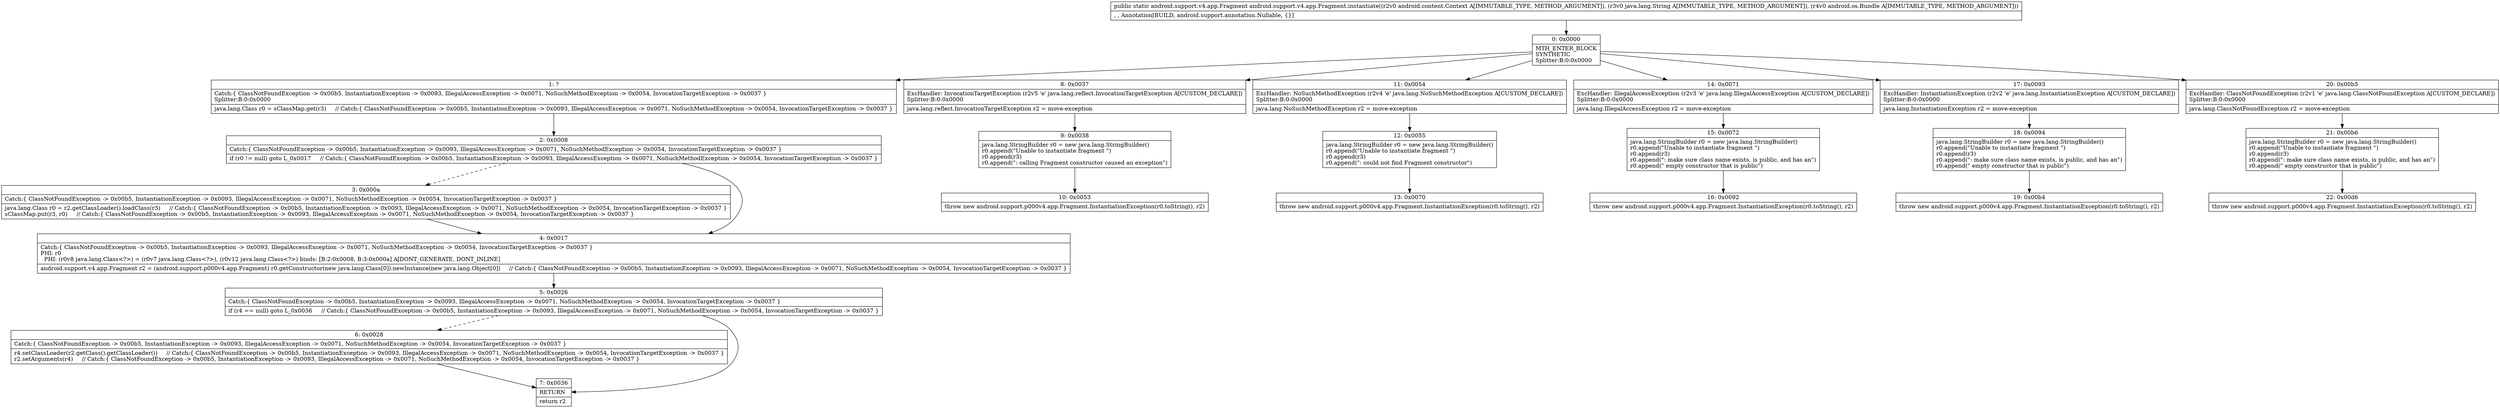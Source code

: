 digraph "CFG forandroid.support.v4.app.Fragment.instantiate(Landroid\/content\/Context;Ljava\/lang\/String;Landroid\/os\/Bundle;)Landroid\/support\/v4\/app\/Fragment;" {
Node_0 [shape=record,label="{0\:\ 0x0000|MTH_ENTER_BLOCK\lSYNTHETIC\lSplitter:B:0:0x0000\l}"];
Node_1 [shape=record,label="{1\:\ ?|Catch:\{ ClassNotFoundException \-\> 0x00b5, InstantiationException \-\> 0x0093, IllegalAccessException \-\> 0x0071, NoSuchMethodException \-\> 0x0054, InvocationTargetException \-\> 0x0037 \}\lSplitter:B:0:0x0000\l|java.lang.Class r0 = sClassMap.get(r3)     \/\/ Catch:\{ ClassNotFoundException \-\> 0x00b5, InstantiationException \-\> 0x0093, IllegalAccessException \-\> 0x0071, NoSuchMethodException \-\> 0x0054, InvocationTargetException \-\> 0x0037 \}\l}"];
Node_2 [shape=record,label="{2\:\ 0x0008|Catch:\{ ClassNotFoundException \-\> 0x00b5, InstantiationException \-\> 0x0093, IllegalAccessException \-\> 0x0071, NoSuchMethodException \-\> 0x0054, InvocationTargetException \-\> 0x0037 \}\l|if (r0 != null) goto L_0x0017     \/\/ Catch:\{ ClassNotFoundException \-\> 0x00b5, InstantiationException \-\> 0x0093, IllegalAccessException \-\> 0x0071, NoSuchMethodException \-\> 0x0054, InvocationTargetException \-\> 0x0037 \}\l}"];
Node_3 [shape=record,label="{3\:\ 0x000a|Catch:\{ ClassNotFoundException \-\> 0x00b5, InstantiationException \-\> 0x0093, IllegalAccessException \-\> 0x0071, NoSuchMethodException \-\> 0x0054, InvocationTargetException \-\> 0x0037 \}\l|java.lang.Class r0 = r2.getClassLoader().loadClass(r3)     \/\/ Catch:\{ ClassNotFoundException \-\> 0x00b5, InstantiationException \-\> 0x0093, IllegalAccessException \-\> 0x0071, NoSuchMethodException \-\> 0x0054, InvocationTargetException \-\> 0x0037 \}\lsClassMap.put(r3, r0)     \/\/ Catch:\{ ClassNotFoundException \-\> 0x00b5, InstantiationException \-\> 0x0093, IllegalAccessException \-\> 0x0071, NoSuchMethodException \-\> 0x0054, InvocationTargetException \-\> 0x0037 \}\l}"];
Node_4 [shape=record,label="{4\:\ 0x0017|Catch:\{ ClassNotFoundException \-\> 0x00b5, InstantiationException \-\> 0x0093, IllegalAccessException \-\> 0x0071, NoSuchMethodException \-\> 0x0054, InvocationTargetException \-\> 0x0037 \}\lPHI: r0 \l  PHI: (r0v8 java.lang.Class\<?\>) = (r0v7 java.lang.Class\<?\>), (r0v12 java.lang.Class\<?\>) binds: [B:2:0x0008, B:3:0x000a] A[DONT_GENERATE, DONT_INLINE]\l|android.support.v4.app.Fragment r2 = (android.support.p000v4.app.Fragment) r0.getConstructor(new java.lang.Class[0]).newInstance(new java.lang.Object[0])     \/\/ Catch:\{ ClassNotFoundException \-\> 0x00b5, InstantiationException \-\> 0x0093, IllegalAccessException \-\> 0x0071, NoSuchMethodException \-\> 0x0054, InvocationTargetException \-\> 0x0037 \}\l}"];
Node_5 [shape=record,label="{5\:\ 0x0026|Catch:\{ ClassNotFoundException \-\> 0x00b5, InstantiationException \-\> 0x0093, IllegalAccessException \-\> 0x0071, NoSuchMethodException \-\> 0x0054, InvocationTargetException \-\> 0x0037 \}\l|if (r4 == null) goto L_0x0036     \/\/ Catch:\{ ClassNotFoundException \-\> 0x00b5, InstantiationException \-\> 0x0093, IllegalAccessException \-\> 0x0071, NoSuchMethodException \-\> 0x0054, InvocationTargetException \-\> 0x0037 \}\l}"];
Node_6 [shape=record,label="{6\:\ 0x0028|Catch:\{ ClassNotFoundException \-\> 0x00b5, InstantiationException \-\> 0x0093, IllegalAccessException \-\> 0x0071, NoSuchMethodException \-\> 0x0054, InvocationTargetException \-\> 0x0037 \}\l|r4.setClassLoader(r2.getClass().getClassLoader())     \/\/ Catch:\{ ClassNotFoundException \-\> 0x00b5, InstantiationException \-\> 0x0093, IllegalAccessException \-\> 0x0071, NoSuchMethodException \-\> 0x0054, InvocationTargetException \-\> 0x0037 \}\lr2.setArguments(r4)     \/\/ Catch:\{ ClassNotFoundException \-\> 0x00b5, InstantiationException \-\> 0x0093, IllegalAccessException \-\> 0x0071, NoSuchMethodException \-\> 0x0054, InvocationTargetException \-\> 0x0037 \}\l}"];
Node_7 [shape=record,label="{7\:\ 0x0036|RETURN\l|return r2\l}"];
Node_8 [shape=record,label="{8\:\ 0x0037|ExcHandler: InvocationTargetException (r2v5 'e' java.lang.reflect.InvocationTargetException A[CUSTOM_DECLARE])\lSplitter:B:0:0x0000\l|java.lang.reflect.InvocationTargetException r2 = move\-exception\l}"];
Node_9 [shape=record,label="{9\:\ 0x0038|java.lang.StringBuilder r0 = new java.lang.StringBuilder()\lr0.append(\"Unable to instantiate fragment \")\lr0.append(r3)\lr0.append(\": calling Fragment constructor caused an exception\")\l}"];
Node_10 [shape=record,label="{10\:\ 0x0053|throw new android.support.p000v4.app.Fragment.InstantiationException(r0.toString(), r2)\l}"];
Node_11 [shape=record,label="{11\:\ 0x0054|ExcHandler: NoSuchMethodException (r2v4 'e' java.lang.NoSuchMethodException A[CUSTOM_DECLARE])\lSplitter:B:0:0x0000\l|java.lang.NoSuchMethodException r2 = move\-exception\l}"];
Node_12 [shape=record,label="{12\:\ 0x0055|java.lang.StringBuilder r0 = new java.lang.StringBuilder()\lr0.append(\"Unable to instantiate fragment \")\lr0.append(r3)\lr0.append(\": could not find Fragment constructor\")\l}"];
Node_13 [shape=record,label="{13\:\ 0x0070|throw new android.support.p000v4.app.Fragment.InstantiationException(r0.toString(), r2)\l}"];
Node_14 [shape=record,label="{14\:\ 0x0071|ExcHandler: IllegalAccessException (r2v3 'e' java.lang.IllegalAccessException A[CUSTOM_DECLARE])\lSplitter:B:0:0x0000\l|java.lang.IllegalAccessException r2 = move\-exception\l}"];
Node_15 [shape=record,label="{15\:\ 0x0072|java.lang.StringBuilder r0 = new java.lang.StringBuilder()\lr0.append(\"Unable to instantiate fragment \")\lr0.append(r3)\lr0.append(\": make sure class name exists, is public, and has an\")\lr0.append(\" empty constructor that is public\")\l}"];
Node_16 [shape=record,label="{16\:\ 0x0092|throw new android.support.p000v4.app.Fragment.InstantiationException(r0.toString(), r2)\l}"];
Node_17 [shape=record,label="{17\:\ 0x0093|ExcHandler: InstantiationException (r2v2 'e' java.lang.InstantiationException A[CUSTOM_DECLARE])\lSplitter:B:0:0x0000\l|java.lang.InstantiationException r2 = move\-exception\l}"];
Node_18 [shape=record,label="{18\:\ 0x0094|java.lang.StringBuilder r0 = new java.lang.StringBuilder()\lr0.append(\"Unable to instantiate fragment \")\lr0.append(r3)\lr0.append(\": make sure class name exists, is public, and has an\")\lr0.append(\" empty constructor that is public\")\l}"];
Node_19 [shape=record,label="{19\:\ 0x00b4|throw new android.support.p000v4.app.Fragment.InstantiationException(r0.toString(), r2)\l}"];
Node_20 [shape=record,label="{20\:\ 0x00b5|ExcHandler: ClassNotFoundException (r2v1 'e' java.lang.ClassNotFoundException A[CUSTOM_DECLARE])\lSplitter:B:0:0x0000\l|java.lang.ClassNotFoundException r2 = move\-exception\l}"];
Node_21 [shape=record,label="{21\:\ 0x00b6|java.lang.StringBuilder r0 = new java.lang.StringBuilder()\lr0.append(\"Unable to instantiate fragment \")\lr0.append(r3)\lr0.append(\": make sure class name exists, is public, and has an\")\lr0.append(\" empty constructor that is public\")\l}"];
Node_22 [shape=record,label="{22\:\ 0x00d6|throw new android.support.p000v4.app.Fragment.InstantiationException(r0.toString(), r2)\l}"];
MethodNode[shape=record,label="{public static android.support.v4.app.Fragment android.support.v4.app.Fragment.instantiate((r2v0 android.content.Context A[IMMUTABLE_TYPE, METHOD_ARGUMENT]), (r3v0 java.lang.String A[IMMUTABLE_TYPE, METHOD_ARGUMENT]), (r4v0 android.os.Bundle A[IMMUTABLE_TYPE, METHOD_ARGUMENT]))  | , , Annotation[BUILD, android.support.annotation.Nullable, \{\}]\l}"];
MethodNode -> Node_0;
Node_0 -> Node_1;
Node_0 -> Node_20;
Node_0 -> Node_17;
Node_0 -> Node_14;
Node_0 -> Node_11;
Node_0 -> Node_8;
Node_1 -> Node_2;
Node_2 -> Node_3[style=dashed];
Node_2 -> Node_4;
Node_3 -> Node_4;
Node_4 -> Node_5;
Node_5 -> Node_6[style=dashed];
Node_5 -> Node_7;
Node_6 -> Node_7;
Node_8 -> Node_9;
Node_9 -> Node_10;
Node_11 -> Node_12;
Node_12 -> Node_13;
Node_14 -> Node_15;
Node_15 -> Node_16;
Node_17 -> Node_18;
Node_18 -> Node_19;
Node_20 -> Node_21;
Node_21 -> Node_22;
}

